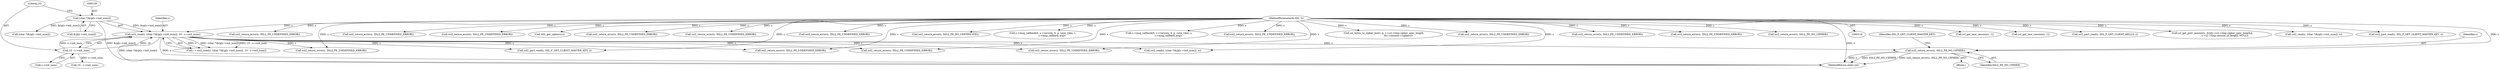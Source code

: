 digraph "0_openssl_86f8fb0e344d62454f8daf3e15236b2b59210756_0@pointer" {
"1000217" [label="(Call,ssl2_return_error(s, SSL2_PE_NO_CIPHER))"];
"1000147" [label="(Call,ssl2_read(s, (char *)&(p[s->init_num]), 10 - s->init_num))"];
"1000117" [label="(MethodParameterIn,SSL *s)"];
"1000149" [label="(Call,(char *)&(p[s->init_num]))"];
"1000157" [label="(Call,10 - s->init_num)"];
"1000986" [label="(Call,ssl_get_new_session(s, 1))"];
"1000165" [label="(Call,10 - s->init_num)"];
"1000217" [label="(Call,ssl2_return_error(s, SSL2_PE_NO_CIPHER))"];
"1000909" [label="(Call,ssl_get_new_session(s, 1))"];
"1000840" [label="(Call,ssl2_part_read(s, SSL_F_GET_CLIENT_HELLO, i))"];
"1000923" [label="(Call,ssl_get_prev_session(s, &(p[s->s2->tmp.cipher_spec_length]),\n                                 s->s2->tmp.session_id_length, NULL))"];
"1000824" [label="(Call,ssl2_read(s, (char *)&(p[s->init_num]), n))"];
"1000391" [label="(Call,ssl2_part_read(s, SSL_F_GET_CLIENT_MASTER_KEY, i))"];
"1000913" [label="(Call,ssl2_return_error(s, SSL2_PE_UNDEFINED_ERROR))"];
"1000148" [label="(Identifier,s)"];
"1000960" [label="(Call,ssl2_return_error(s, SSL2_PE_UNDEFINED_ERROR))"];
"1000657" [label="(Call,ssl2_return_error(s, SSL2_PE_UNDEFINED_ERROR))"];
"1001027" [label="(Call,SSL_get_ciphers(s))"];
"1000221" [label="(Identifier,SSL_F_GET_CLIENT_MASTER_KEY)"];
"1000117" [label="(MethodParameterIn,SSL *s)"];
"1000990" [label="(Call,ssl2_return_error(s, SSL2_PE_UNDEFINED_ERROR))"];
"1000158" [label="(Literal,10)"];
"1000804" [label="(Call,ssl2_return_error(s, SSL2_PE_UNDEFINED_ERROR))"];
"1000375" [label="(Call,ssl2_read(s, (char *)&(p[s->init_num]), n))"];
"1000457" [label="(Call,ssl2_return_error(s, SSL2_PE_UNDEFINED_ERROR))"];
"1001166" [label="(MethodReturn,static int)"];
"1000145" [label="(Call,i = ssl2_read(s, (char *)&(p[s->init_num]), 10 - s->init_num))"];
"1000975" [label="(Call,ssl2_return_error(s, SSL2_PE_NO_CERTIFICATE))"];
"1000149" [label="(Call,(char *)&(p[s->init_num]))"];
"1000849" [label="(Call,s->msg_callback(0, s->version, 0, p, (size_t)len, s,\n                        s->msg_callback_arg))"];
"1000159" [label="(Call,s->init_num)"];
"1000195" [label="(Call,ssl2_return_error(s, SSL2_PE_UNDEFINED_ERROR))"];
"1000151" [label="(Call,&(p[s->init_num]))"];
"1000171" [label="(Call,ssl2_part_read(s, SSL_F_GET_CLIENT_MASTER_KEY, i))"];
"1000400" [label="(Call,s->msg_callback(0, s->version, 0, p, (size_t)len, s,\n                        s->msg_callback_arg))"];
"1000675" [label="(Call,ssl2_return_error(s, SSL2_PE_UNDEFINED_ERROR))"];
"1000355" [label="(Call,ssl2_return_error(s, SSL2_PE_UNDEFINED_ERROR))"];
"1000157" [label="(Call,10 - s->init_num)"];
"1000219" [label="(Identifier,SSL2_PE_NO_CIPHER)"];
"1001004" [label="(Call,ssl_bytes_to_cipher_list(s, p, s->s2->tmp.cipher_spec_length,\n                                      &s->session->ciphers))"];
"1001135" [label="(Call,ssl2_return_error(s, SSL2_PE_UNDEFINED_ERROR))"];
"1000268" [label="(Call,ssl2_return_error(s, SSL2_PE_UNDEFINED_ERROR))"];
"1000887" [label="(Call,ssl2_return_error(s, SSL2_PE_UNDEFINED_ERROR))"];
"1000377" [label="(Call,(char *)&(p[s->init_num]))"];
"1000745" [label="(Call,ssl2_return_error(s, SSL2_PE_UNDEFINED_ERROR))"];
"1000147" [label="(Call,ssl2_read(s, (char *)&(p[s->init_num]), 10 - s->init_num))"];
"1000538" [label="(Call,ssl2_return_error(s, SSL2_PE_NO_CIPHER))"];
"1000218" [label="(Identifier,s)"];
"1000216" [label="(Block,)"];
"1000307" [label="(Call,ssl2_return_error(s, SSL2_PE_UNDEFINED_ERROR))"];
"1000217" -> "1000216"  [label="AST: "];
"1000217" -> "1000219"  [label="CFG: "];
"1000218" -> "1000217"  [label="AST: "];
"1000219" -> "1000217"  [label="AST: "];
"1000221" -> "1000217"  [label="CFG: "];
"1000217" -> "1001166"  [label="DDG: SSL2_PE_NO_CIPHER"];
"1000217" -> "1001166"  [label="DDG: ssl2_return_error(s, SSL2_PE_NO_CIPHER)"];
"1000217" -> "1001166"  [label="DDG: s"];
"1000147" -> "1000217"  [label="DDG: s"];
"1000117" -> "1000217"  [label="DDG: s"];
"1000147" -> "1000145"  [label="AST: "];
"1000147" -> "1000157"  [label="CFG: "];
"1000148" -> "1000147"  [label="AST: "];
"1000149" -> "1000147"  [label="AST: "];
"1000157" -> "1000147"  [label="AST: "];
"1000145" -> "1000147"  [label="CFG: "];
"1000147" -> "1001166"  [label="DDG: (char *)&(p[s->init_num])"];
"1000147" -> "1001166"  [label="DDG: s"];
"1000147" -> "1000145"  [label="DDG: s"];
"1000147" -> "1000145"  [label="DDG: (char *)&(p[s->init_num])"];
"1000147" -> "1000145"  [label="DDG: 10 - s->init_num"];
"1000117" -> "1000147"  [label="DDG: s"];
"1000149" -> "1000147"  [label="DDG: &(p[s->init_num])"];
"1000157" -> "1000147"  [label="DDG: 10"];
"1000157" -> "1000147"  [label="DDG: s->init_num"];
"1000147" -> "1000171"  [label="DDG: s"];
"1000147" -> "1000195"  [label="DDG: s"];
"1000147" -> "1000268"  [label="DDG: s"];
"1000147" -> "1000307"  [label="DDG: s"];
"1000147" -> "1000355"  [label="DDG: s"];
"1000147" -> "1000375"  [label="DDG: s"];
"1000117" -> "1000116"  [label="AST: "];
"1000117" -> "1001166"  [label="DDG: s"];
"1000117" -> "1000171"  [label="DDG: s"];
"1000117" -> "1000195"  [label="DDG: s"];
"1000117" -> "1000268"  [label="DDG: s"];
"1000117" -> "1000307"  [label="DDG: s"];
"1000117" -> "1000355"  [label="DDG: s"];
"1000117" -> "1000375"  [label="DDG: s"];
"1000117" -> "1000391"  [label="DDG: s"];
"1000117" -> "1000400"  [label="DDG: s"];
"1000117" -> "1000457"  [label="DDG: s"];
"1000117" -> "1000538"  [label="DDG: s"];
"1000117" -> "1000657"  [label="DDG: s"];
"1000117" -> "1000675"  [label="DDG: s"];
"1000117" -> "1000745"  [label="DDG: s"];
"1000117" -> "1000804"  [label="DDG: s"];
"1000117" -> "1000824"  [label="DDG: s"];
"1000117" -> "1000840"  [label="DDG: s"];
"1000117" -> "1000849"  [label="DDG: s"];
"1000117" -> "1000887"  [label="DDG: s"];
"1000117" -> "1000909"  [label="DDG: s"];
"1000117" -> "1000913"  [label="DDG: s"];
"1000117" -> "1000923"  [label="DDG: s"];
"1000117" -> "1000960"  [label="DDG: s"];
"1000117" -> "1000975"  [label="DDG: s"];
"1000117" -> "1000986"  [label="DDG: s"];
"1000117" -> "1000990"  [label="DDG: s"];
"1000117" -> "1001004"  [label="DDG: s"];
"1000117" -> "1001027"  [label="DDG: s"];
"1000117" -> "1001135"  [label="DDG: s"];
"1000149" -> "1000151"  [label="CFG: "];
"1000150" -> "1000149"  [label="AST: "];
"1000151" -> "1000149"  [label="AST: "];
"1000158" -> "1000149"  [label="CFG: "];
"1000149" -> "1001166"  [label="DDG: &(p[s->init_num])"];
"1000149" -> "1000377"  [label="DDG: &(p[s->init_num])"];
"1000157" -> "1000159"  [label="CFG: "];
"1000158" -> "1000157"  [label="AST: "];
"1000159" -> "1000157"  [label="AST: "];
"1000157" -> "1000165"  [label="DDG: s->init_num"];
}
